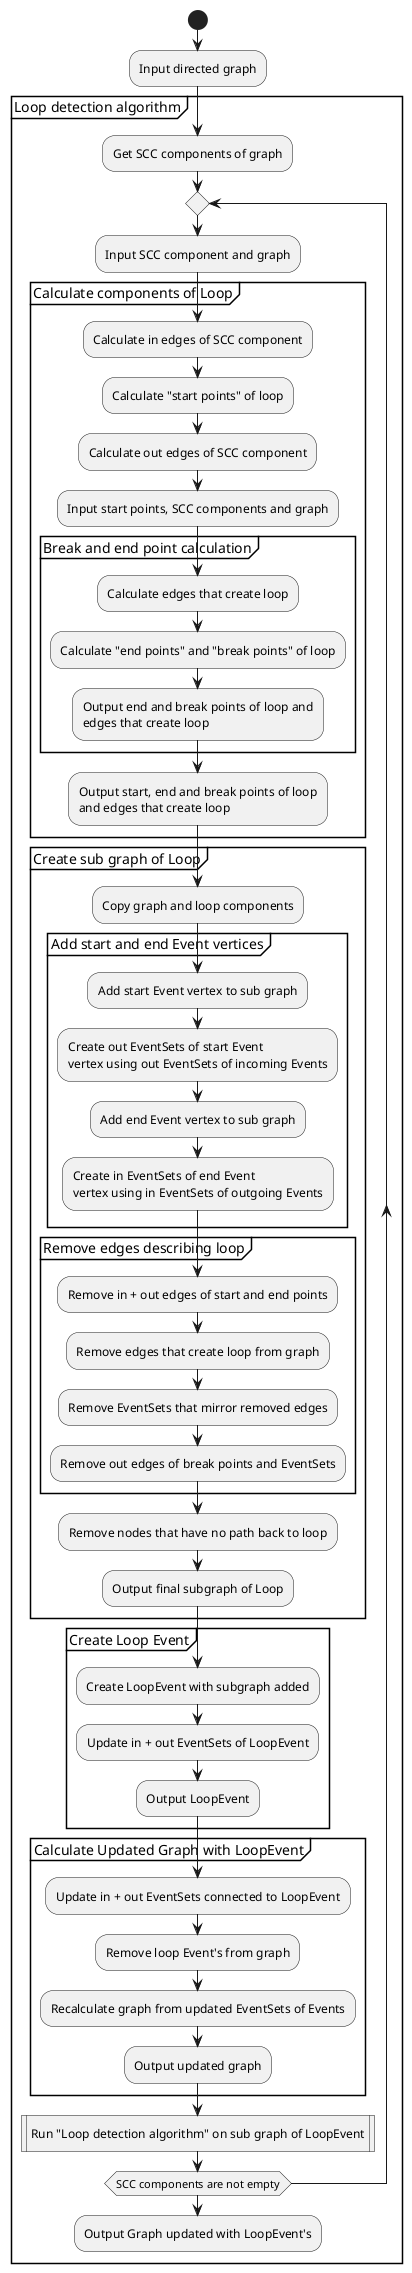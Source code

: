 @startuml
    start
    label loop_detection_algorithm
    :Input directed graph;
    partition "Loop detection algorithm" {
        :Get SCC components of graph;
        repeat
            :Input SCC component and graph;
            partition "Calculate components of Loop" {
                :Calculate in edges of SCC component;
                :Calculate "start points" of loop;
                :Calculate out edges of SCC component;
                :Input start points, SCC components and graph;
                partition "Break and end point calculation" {
                    :Calculate edges that create loop;
                    :Calculate "end points" and "break points" of loop;
                    :Output end and break points of loop and\nedges that create loop;
                }
                :Output start, end and break points of loop\nand edges that create loop;
            }
            partition "Create sub graph of Loop" {
                :Copy graph and loop components;
                partition "Add start and end Event vertices" {
                    :Add start Event vertex to sub graph;
                    :Create out EventSets of start Event\nvertex using out EventSets of incoming Events;
                    :Add end Event vertex to sub graph;
                    :Create in EventSets of end Event\nvertex using in EventSets of outgoing Events;
                }
                partition "Remove edges describing loop" {
                    :Remove in + out edges of start and end points;
                    :Remove edges that create loop from graph;
                    :Remove EventSets that mirror removed edges;
                    :Remove out edges of break points and EventSets; 
                }
                :Remove nodes that have no path back to loop;
                :Output final subgraph of Loop;
            }
            partition "Create Loop Event" {
                :Create LoopEvent with subgraph added;
                :Update in + out EventSets of LoopEvent;
                :Output LoopEvent;
            }
            partition "Calculate Updated Graph with LoopEvent" {
                :Update in + out EventSets connected to LoopEvent;
                :Remove loop Event's from graph;
                :Recalculate graph from updated EventSets of Events;
                :Output updated graph;
            }
            :Run "Loop detection algorithm" on sub graph of LoopEvent|
        repeat while (SCC components are not empty)
        :Output Graph updated with LoopEvent's;
    }
@enduml